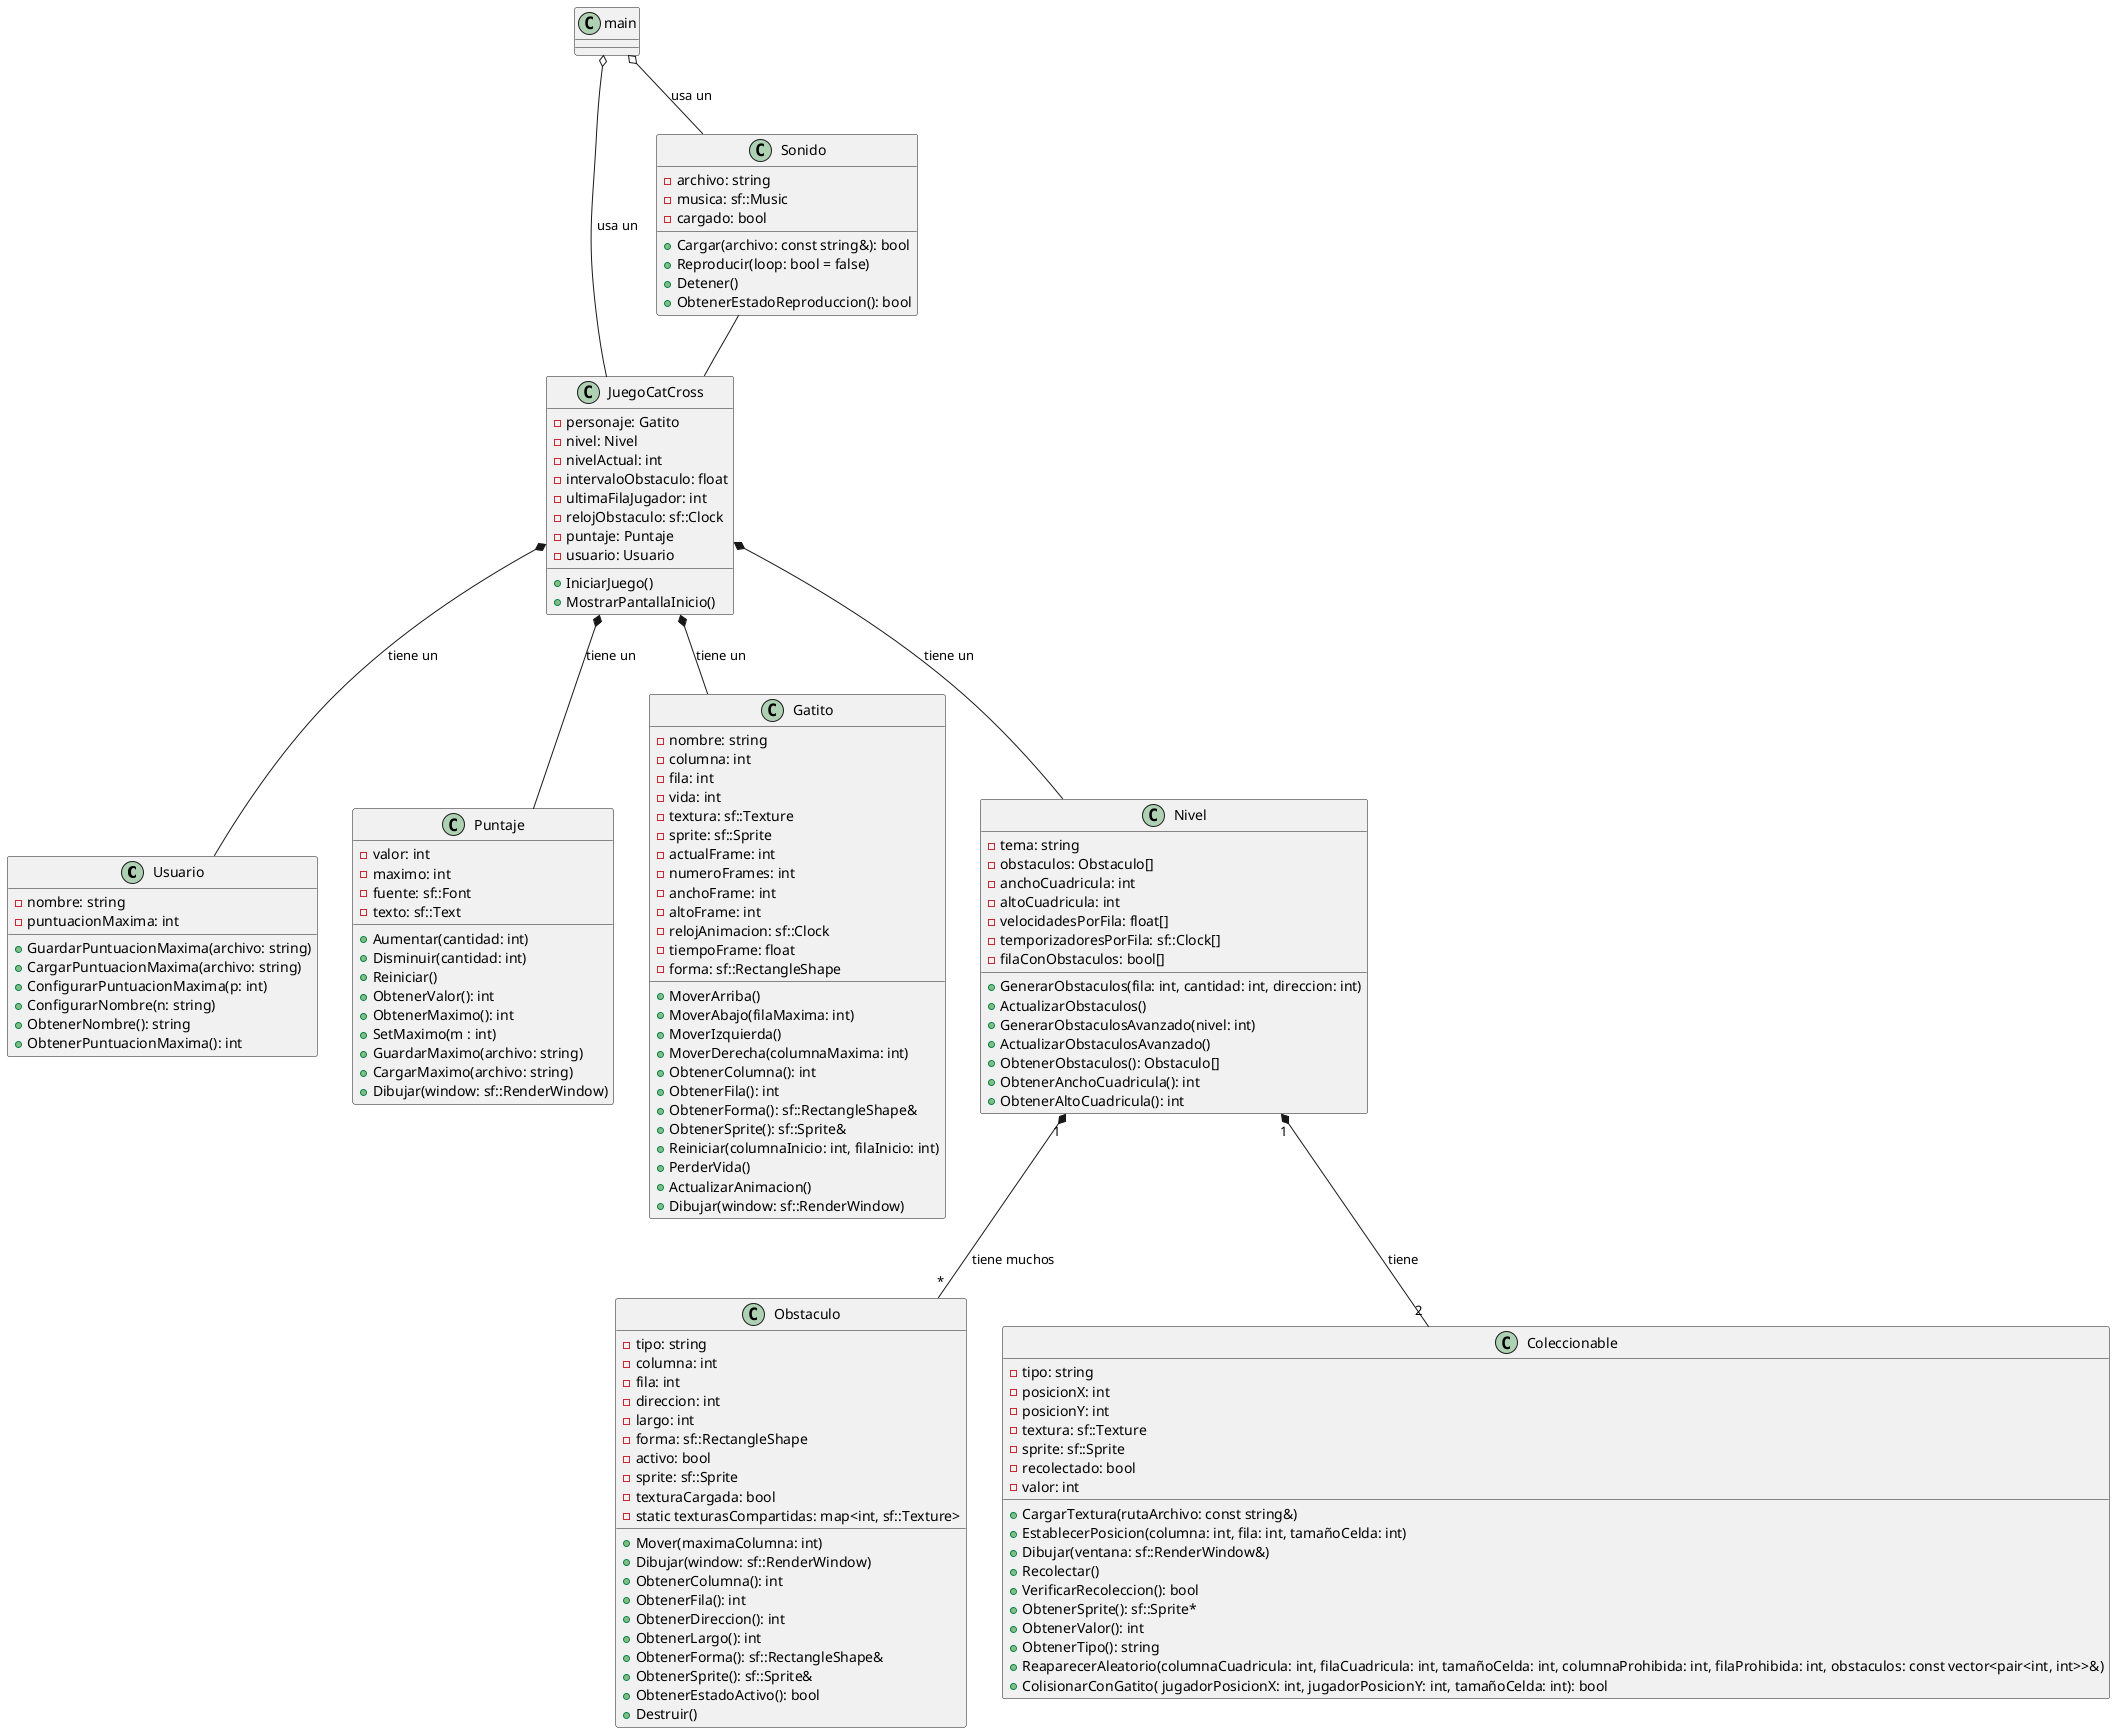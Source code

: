 @startuml diagrama

class Usuario {
    - nombre: string
    - puntuacionMaxima: int
    + GuardarPuntuacionMaxima(archivo: string)
    + CargarPuntuacionMaxima(archivo: string)
    + ConfigurarPuntuacionMaxima(p: int)
    + ConfigurarNombre(n: string)
    + ObtenerNombre(): string
    + ObtenerPuntuacionMaxima(): int
}

class Puntaje {
    - valor: int
    - maximo: int
    - fuente: sf::Font
    - texto: sf::Text
    + Aumentar(cantidad: int)
    + Disminuir(cantidad: int)
    + Reiniciar()
    + ObtenerValor(): int
    + ObtenerMaximo(): int
    + SetMaximo(m : int)
    + GuardarMaximo(archivo: string)
    + CargarMaximo(archivo: string)
    + Dibujar(window: sf::RenderWindow)
}

class JuegoCatCross {
    - personaje: Gatito
    - nivel: Nivel
    - nivelActual: int
    - intervaloObstaculo: float
    - ultimaFilaJugador: int
    - relojObstaculo: sf::Clock
    - puntaje: Puntaje
    - usuario: Usuario
    + IniciarJuego()
    + MostrarPantallaInicio()
}

class Gatito {
    - nombre: string
    - columna: int
    - fila: int
    - vida: int
    - textura: sf::Texture
    - sprite: sf::Sprite
    - actualFrame: int
    - numeroFrames: int
    - anchoFrame: int
    - altoFrame: int
    - relojAnimacion: sf::Clock
    - tiempoFrame: float
    - forma: sf::RectangleShape
    + MoverArriba()
    + MoverAbajo(filaMaxima: int)
    + MoverIzquierda()
    + MoverDerecha(columnaMaxima: int)
    + ObtenerColumna(): int
    + ObtenerFila(): int
    + ObtenerForma(): sf::RectangleShape&
    + ObtenerSprite(): sf::Sprite&
    + Reiniciar(columnaInicio: int, filaInicio: int)
    + PerderVida()
    + ActualizarAnimacion()
    + Dibujar(window: sf::RenderWindow)
}

class Nivel {
    - tema: string
    - obstaculos: Obstaculo[]
    - anchoCuadricula: int
    - altoCuadricula: int
    - velocidadesPorFila: float[]
    - temporizadoresPorFila: sf::Clock[]
    - filaConObstaculos: bool[]
    + GenerarObstaculos(fila: int, cantidad: int, direccion: int)
    + ActualizarObstaculos()
    + GenerarObstaculosAvanzado(nivel: int)
    + ActualizarObstaculosAvanzado()
    + ObtenerObstaculos(): Obstaculo[]
    + ObtenerAnchoCuadricula(): int
    + ObtenerAltoCuadricula(): int
}

class Sonido {
    - archivo: string
    - musica: sf::Music
    - cargado: bool
    + Cargar(archivo: const string&): bool
    + Reproducir(loop: bool = false)
    + Detener()
    + ObtenerEstadoReproduccion(): bool
}

class Obstaculo {
    - tipo: string
    - columna: int
    - fila: int 
    - direccion: int
    - largo: int
    - forma: sf::RectangleShape
    - activo: bool
    - sprite: sf::Sprite
    - texturaCargada: bool
    - static texturasCompartidas: map<int, sf::Texture>
    + Mover(maximaColumna: int)
    + Dibujar(window: sf::RenderWindow)
    + ObtenerColumna(): int
    + ObtenerFila(): int
    + ObtenerDireccion(): int
    + ObtenerLargo(): int
    + ObtenerForma(): sf::RectangleShape&
    + ObtenerSprite(): sf::Sprite&
    + ObtenerEstadoActivo(): bool
    + Destruir()
}

class Coleccionable {
    - tipo: string
    - posicionX: int
    - posicionY: int
    - textura: sf::Texture
    - sprite: sf::Sprite
    - recolectado: bool
    - valor: int
    + CargarTextura(rutaArchivo: const string&)
    + EstablecerPosicion(columna: int, fila: int, tamañoCelda: int)
    + Dibujar(ventana: sf::RenderWindow&)
    + Recolectar()
    + VerificarRecoleccion(): bool
    + ObtenerSprite(): sf::Sprite*
    + ObtenerValor(): int
    + ObtenerTipo(): string
    + ReaparecerAleatorio(columnaCuadricula: int, filaCuadricula: int, tamañoCelda: int, columnaProhibida: int, filaProhibida: int, obstaculos: const vector<pair<int, int>>&)
    + ColisionarConGatito( jugadorPosicionX: int, jugadorPosicionY: int, tamañoCelda: int): bool
}

JuegoCatCross *-- Gatito : tiene un
JuegoCatCross *-- Nivel : tiene un
main o-- Sonido : usa un
main o-- JuegoCatCross : usa un
Sonido -- JuegoCatCross
JuegoCatCross *-- Puntaje : tiene un
JuegoCatCross *-- Usuario : tiene un
Nivel "1" *-- "*" Obstaculo : tiene muchos
Nivel "1" *-- "2" Coleccionable : tiene 

@enduml
